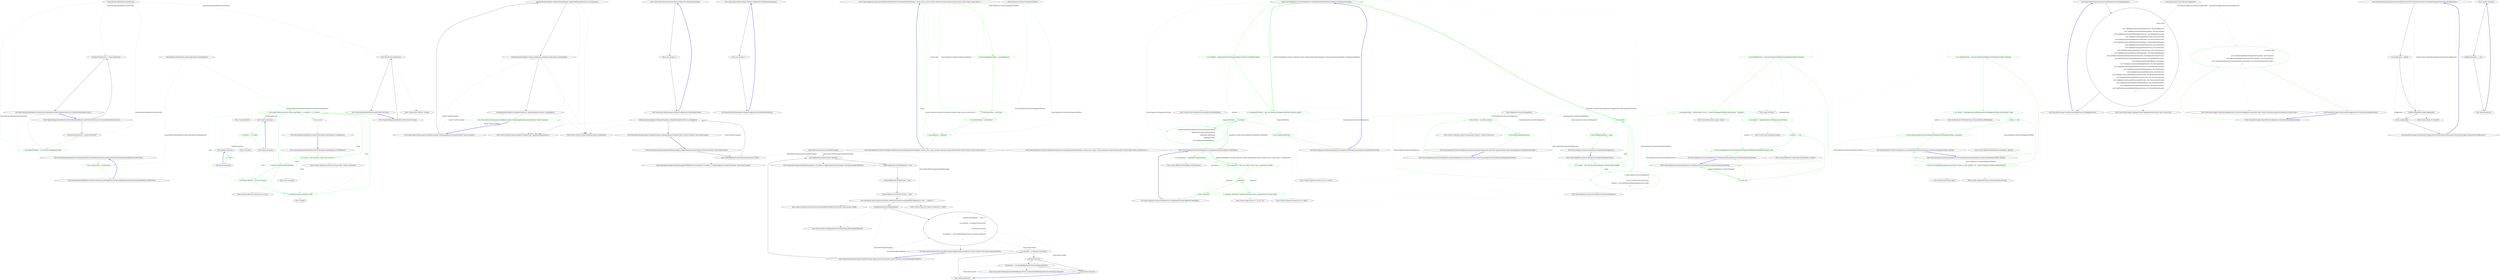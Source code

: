 digraph  {
n7 [label="Nancy.Routing.DefaultRouteCacheProvider", span=""];
n0 [cluster="Nancy.Routing.DefaultRouteCacheProvider.DefaultRouteCacheProvider(System.Func<Nancy.Routing.IRouteCache>)", label="Entry Nancy.Routing.DefaultRouteCacheProvider.DefaultRouteCacheProvider(System.Func<Nancy.Routing.IRouteCache>)", span="18-18"];
n1 [cluster="Nancy.Routing.DefaultRouteCacheProvider.DefaultRouteCacheProvider(System.Func<Nancy.Routing.IRouteCache>)", label="this.RouteCacheFactory = routeCacheFactory", span="20-20"];
n2 [cluster="Nancy.Routing.DefaultRouteCacheProvider.DefaultRouteCacheProvider(System.Func<Nancy.Routing.IRouteCache>)", label="Exit Nancy.Routing.DefaultRouteCacheProvider.DefaultRouteCacheProvider(System.Func<Nancy.Routing.IRouteCache>)", span="18-18"];
n3 [cluster="Nancy.Routing.DefaultRouteCacheProvider.GetCache()", label="Entry Nancy.Routing.DefaultRouteCacheProvider.GetCache()", span="23-23"];
n4 [cluster="Nancy.Routing.DefaultRouteCacheProvider.GetCache()", label="return this.RouteCacheFactory();", span="25-25"];
n5 [cluster="Nancy.Routing.DefaultRouteCacheProvider.GetCache()", label="Exit Nancy.Routing.DefaultRouteCacheProvider.GetCache()", span="23-23"];
n6 [cluster="System.Func<TResult>.Invoke()", label="Entry System.Func<TResult>.Invoke()", span="0-0"];
d2 [cluster="Nancy.Routing.DefaultRouteCacheProvider.DefaultRouteCacheProvider(System.Func<Nancy.Routing.IRouteCache>)", color=green, community=0, label="1: this.diagnosticObject = new RouteCacheDiagnostics(this)", span="44-44"];
d1 [cluster="Nancy.Routing.DefaultRouteCacheProvider.DefaultRouteCacheProvider(System.Func<Nancy.Routing.IRouteCache>)", label="this.RouteCacheFactory = routeCacheFactory", span="42-42"];
d4 [cluster="Nancy.Routing.DefaultRouteCacheProvider.RouteCacheDiagnostics.RouteCacheDiagnostics(Nancy.Routing.DefaultRouteCacheProvider)", label="Entry Nancy.Routing.DefaultRouteCacheProvider.RouteCacheDiagnostics.RouteCacheDiagnostics(Nancy.Routing.DefaultRouteCacheProvider)", span="56-56"];
d9 [cluster="Nancy.Routing.DefaultRouteCacheProvider.RouteCacheDiagnostics.RouteCacheDiagnostics(Nancy.Routing.DefaultRouteCacheProvider)", color=green, community=0, label="0: this.cacheProvider = cacheProvider", span="58-58"];
d32 [label="Nancy.Routing.DefaultRouteCacheProvider.RouteCacheDiagnostics", span=""];
d10 [cluster="Nancy.Routing.DefaultRouteCacheProvider.RouteCacheDiagnostics.RouteCacheDiagnostics(Nancy.Routing.DefaultRouteCacheProvider)", label="Exit Nancy.Routing.DefaultRouteCacheProvider.RouteCacheDiagnostics.RouteCacheDiagnostics(Nancy.Routing.DefaultRouteCacheProvider)", span="56-56"];
d12 [cluster="Nancy.Routing.DefaultRouteCacheProvider.RouteCacheDiagnostics.GetAllRoutes()", color=green, community=0, label="0: var result = new Dictionary<string, IList<string>>()", span="63-63"];
d11 [cluster="Nancy.Routing.DefaultRouteCacheProvider.RouteCacheDiagnostics.GetAllRoutes()", label="Entry Nancy.Routing.DefaultRouteCacheProvider.RouteCacheDiagnostics.GetAllRoutes()", span="61-61"];
d13 [cluster="Nancy.Routing.DefaultRouteCacheProvider.RouteCacheDiagnostics.GetAllRoutes()", color=green, community=0, label="1: this.cacheProvider.GetCache().Values.SelectMany(t => t.Select(t1 => t1.Item2))", span="65-65"];
d19 [cluster="System.Collections.Generic.Dictionary<TKey, TValue>.Dictionary()", label="Entry System.Collections.Generic.Dictionary<TKey, TValue>.Dictionary()", span="0-0"];
d14 [cluster="Nancy.Routing.DefaultRouteCacheProvider.RouteCacheDiagnostics.GetAllRoutes()", color=green, community=0, label="0: !result.ContainsKey(entry.Method)", span="67-67"];
d15 [cluster="Nancy.Routing.DefaultRouteCacheProvider.RouteCacheDiagnostics.GetAllRoutes()", color=green, community=0, label="1: result[entry.Method] = new List<string>()", span="69-69"];
d16 [cluster="Nancy.Routing.DefaultRouteCacheProvider.RouteCacheDiagnostics.GetAllRoutes()", color=green, community=0, label="0: result[entry.Method].Add(entry.Path)", span="72-72"];
d17 [cluster="Nancy.Routing.DefaultRouteCacheProvider.RouteCacheDiagnostics.GetAllRoutes()", color=green, community=0, label="1: return result;", span="75-75"];
d20 [cluster="Unk.SelectMany", label="Entry Unk.SelectMany", span=""];
d24 [cluster="lambda expression", label="Entry lambda expression", span="65-65"];
d21 [cluster="Unk.ContainsKey", label="Entry Unk.ContainsKey", span=""];
d22 [cluster="System.Collections.Generic.List<T>.List()", label="Entry System.Collections.Generic.List<T>.List()", span="0-0"];
d23 [cluster="Unk.Add", label="Entry Unk.Add", span=""];
d18 [cluster="Nancy.Routing.DefaultRouteCacheProvider.RouteCacheDiagnostics.GetAllRoutes()", label="Exit Nancy.Routing.DefaultRouteCacheProvider.RouteCacheDiagnostics.GetAllRoutes()", span="61-61"];
d25 [cluster="lambda expression", color=green, community=0, label="1: t.Select(t1 => t1.Item2)", span="65-65"];
d26 [cluster="lambda expression", label="Exit lambda expression", span="65-65"];
d27 [cluster="Unk.Select", label="Entry Unk.Select", span=""];
d28 [cluster="lambda expression", label="Entry lambda expression", span="65-65"];
d29 [cluster="lambda expression", color=green, community=0, label="1: t1.Item2", span="65-65"];
d30 [cluster="lambda expression", label="Exit lambda expression", span="65-65"];
m0_5 [cluster="TinyIoC.TinyIoCContainer.Register<RegisterType, RegisterImplementation>()", file="DemoBootstrapper.cs", label="Entry TinyIoC.TinyIoCContainer.Register<RegisterType, RegisterImplementation>()", span="1018-1018"];
m0_0 [cluster="Nancy.Demo.Hosting.Aspnet.DemoBootstrapper.ConfigureApplicationContainer(TinyIoC.TinyIoCContainer)", file="DemoBootstrapper.cs", label="Entry Nancy.Demo.Hosting.Aspnet.DemoBootstrapper.ConfigureApplicationContainer(TinyIoC.TinyIoCContainer)", span="16-16"];
m0_1 [cluster="Nancy.Demo.Hosting.Aspnet.DemoBootstrapper.ConfigureApplicationContainer(TinyIoC.TinyIoCContainer)", file="DemoBootstrapper.cs", label="existingContainer.Register<IApplicationDependency, ApplicationDependencyClass>().AsSingleton()", span="20-20"];
m0_2 [cluster="Nancy.Demo.Hosting.Aspnet.DemoBootstrapper.ConfigureApplicationContainer(TinyIoC.TinyIoCContainer)", file="DemoBootstrapper.cs", label="existingContainer.Register<IRazorConfiguration, MyRazorConfiguration>().AsSingleton()", span="21-21"];
m0_3 [cluster="Nancy.Demo.Hosting.Aspnet.DemoBootstrapper.ConfigureApplicationContainer(TinyIoC.TinyIoCContainer)", file="DemoBootstrapper.cs", label="existingContainer.Register<IDiagnosticSessions, DefaultDiagnosticSessions>().AsSingleton()", span="22-22"];
m0_4 [cluster="Nancy.Demo.Hosting.Aspnet.DemoBootstrapper.ConfigureApplicationContainer(TinyIoC.TinyIoCContainer)", color=green, community=0, file="DemoBootstrapper.cs", label="1: Exit Nancy.Demo.Hosting.Aspnet.DemoBootstrapper.ConfigureApplicationContainer(TinyIoC.TinyIoCContainer)", span="16-16"];
m0_23 [cluster="System.Collections.Generic.ICollection<T>.Add(T)", file="DemoBootstrapper.cs", label="Entry System.Collections.Generic.ICollection<T>.Add(T)", span="0-0"];
m0_7 [cluster="Nancy.Demo.Hosting.Aspnet.DemoBootstrapper.ConfigureRequestContainer(TinyIoC.TinyIoCContainer, Nancy.NancyContext)", file="DemoBootstrapper.cs", label="Entry Nancy.Demo.Hosting.Aspnet.DemoBootstrapper.ConfigureRequestContainer(TinyIoC.TinyIoCContainer, Nancy.NancyContext)", span="25-25"];
m0_8 [cluster="Nancy.Demo.Hosting.Aspnet.DemoBootstrapper.ConfigureRequestContainer(TinyIoC.TinyIoCContainer, Nancy.NancyContext)", file="DemoBootstrapper.cs", label="base.ConfigureRequestContainer(existingContainer, context)", span="27-27"];
m0_9 [cluster="Nancy.Demo.Hosting.Aspnet.DemoBootstrapper.ConfigureRequestContainer(TinyIoC.TinyIoCContainer, Nancy.NancyContext)", file="DemoBootstrapper.cs", label="existingContainer.Register<IRequestDependency, RequestDependencyClass>().AsSingleton()", span="29-29"];
m0_10 [cluster="Nancy.Demo.Hosting.Aspnet.DemoBootstrapper.ConfigureRequestContainer(TinyIoC.TinyIoCContainer, Nancy.NancyContext)", file="DemoBootstrapper.cs", label="Exit Nancy.Demo.Hosting.Aspnet.DemoBootstrapper.ConfigureRequestContainer(TinyIoC.TinyIoCContainer, Nancy.NancyContext)", span="25-25"];
m0_6 [cluster="TinyIoC.TinyIoCContainer.RegisterOptions.AsSingleton()", file="DemoBootstrapper.cs", label="Entry TinyIoC.TinyIoCContainer.RegisterOptions.AsSingleton()", span="592-592"];
m0_24 [cluster="Nancy.Session.CookieBasedSessions.Enable(Nancy.Bootstrapper.IPipelines)", file="DemoBootstrapper.cs", label="Entry Nancy.Session.CookieBasedSessions.Enable(Nancy.Bootstrapper.IPipelines)", span="79-79"];
m0_21 [cluster="Nancy.Bootstrapper.NancyBootstrapperBase<TContainer>.ApplicationStartup(TContainer, Nancy.Bootstrapper.IPipelines)", file="DemoBootstrapper.cs", label="Entry Nancy.Bootstrapper.NancyBootstrapperBase<TContainer>.ApplicationStartup(TContainer, Nancy.Bootstrapper.IPipelines)", span="368-368"];
m0_22 [cluster="Nancy.Conventions.StaticContentConventionBuilder.AddDirectory(string, string, params string[])", file="DemoBootstrapper.cs", label="Entry Nancy.Conventions.StaticContentConventionBuilder.AddDirectory(string, string, params string[])", span="28-28"];
m0_30 [cluster="Nancy.Demo.Hosting.Aspnet.HereBeAResponseYouScurvyDog.HereBeAResponseYouScurvyDog(Nancy.Response)", file="DemoBootstrapper.cs", label="Entry Nancy.Demo.Hosting.Aspnet.HereBeAResponseYouScurvyDog.HereBeAResponseYouScurvyDog(Nancy.Response)", span="12-12"];
m0_12 [cluster="Nancy.Demo.Hosting.Aspnet.DemoBootstrapper.ApplicationStartup(TinyIoC.TinyIoCContainer, Nancy.Bootstrapper.IPipelines)", file="DemoBootstrapper.cs", label="Entry Nancy.Demo.Hosting.Aspnet.DemoBootstrapper.ApplicationStartup(TinyIoC.TinyIoCContainer, Nancy.Bootstrapper.IPipelines)", span="32-32"];
m0_13 [cluster="Nancy.Demo.Hosting.Aspnet.DemoBootstrapper.ApplicationStartup(TinyIoC.TinyIoCContainer, Nancy.Bootstrapper.IPipelines)", file="DemoBootstrapper.cs", label="base.ApplicationStartup(container, pipelines)", span="34-34"];
m0_18 [cluster="Nancy.Demo.Hosting.Aspnet.DemoBootstrapper.ApplicationStartup(TinyIoC.TinyIoCContainer, Nancy.Bootstrapper.IPipelines)", file="DemoBootstrapper.cs", label="CookieBasedSessions.Enable(pipelines)", span="42-42"];
m0_19 [cluster="Nancy.Demo.Hosting.Aspnet.DemoBootstrapper.ApplicationStartup(TinyIoC.TinyIoCContainer, Nancy.Bootstrapper.IPipelines)", file="DemoBootstrapper.cs", label="pipelines.AfterRequest += (ctx) =>\r\n            {\r\n                var username = ctx.Request.Query.pirate;\r\n\r\n                if (username.HasValue)\r\n                {\r\n                    ctx.Response = new HereBeAResponseYouScurvyDog(ctx.Response);\r\n                }\r\n            }", span="44-52"];
m0_14 [cluster="Nancy.Demo.Hosting.Aspnet.DemoBootstrapper.ApplicationStartup(TinyIoC.TinyIoCContainer, Nancy.Bootstrapper.IPipelines)", file="DemoBootstrapper.cs", label="StaticConfiguration.EnableDiagnostics = true", span="36-36"];
m0_15 [cluster="Nancy.Demo.Hosting.Aspnet.DemoBootstrapper.ApplicationStartup(TinyIoC.TinyIoCContainer, Nancy.Bootstrapper.IPipelines)", file="DemoBootstrapper.cs", label="StaticConfiguration.DisableCaches = false", span="37-37"];
m0_16 [cluster="Nancy.Demo.Hosting.Aspnet.DemoBootstrapper.ApplicationStartup(TinyIoC.TinyIoCContainer, Nancy.Bootstrapper.IPipelines)", file="DemoBootstrapper.cs", label="StaticConfiguration.DisableErrorTraces = false", span="38-38"];
m0_17 [cluster="Nancy.Demo.Hosting.Aspnet.DemoBootstrapper.ApplicationStartup(TinyIoC.TinyIoCContainer, Nancy.Bootstrapper.IPipelines)", file="DemoBootstrapper.cs", label="this.Conventions.StaticContentsConventions.Add(StaticContentConventionBuilder.AddDirectory(''moo'', ''Content''))", span="40-40"];
m0_20 [cluster="Nancy.Demo.Hosting.Aspnet.DemoBootstrapper.ApplicationStartup(TinyIoC.TinyIoCContainer, Nancy.Bootstrapper.IPipelines)", file="DemoBootstrapper.cs", label="Exit Nancy.Demo.Hosting.Aspnet.DemoBootstrapper.ApplicationStartup(TinyIoC.TinyIoCContainer, Nancy.Bootstrapper.IPipelines)", span="32-32"];
m0_31 [cluster="Nancy.Demo.Hosting.Aspnet.MyRazorConfiguration.GetAssemblyNames()", file="DemoBootstrapper.cs", label="Entry Nancy.Demo.Hosting.Aspnet.MyRazorConfiguration.GetAssemblyNames()", span="66-66"];
m0_32 [cluster="Nancy.Demo.Hosting.Aspnet.MyRazorConfiguration.GetAssemblyNames()", file="DemoBootstrapper.cs", label="return new string[] { };", span="68-68"];
m0_33 [cluster="Nancy.Demo.Hosting.Aspnet.MyRazorConfiguration.GetAssemblyNames()", file="DemoBootstrapper.cs", label="Exit Nancy.Demo.Hosting.Aspnet.MyRazorConfiguration.GetAssemblyNames()", span="66-66"];
m0_11 [cluster="Nancy.Bootstrapper.NancyBootstrapperWithRequestContainerBase<TContainer>.ConfigureRequestContainer(TContainer, Nancy.NancyContext)", file="DemoBootstrapper.cs", label="Entry Nancy.Bootstrapper.NancyBootstrapperWithRequestContainerBase<TContainer>.ConfigureRequestContainer(TContainer, Nancy.NancyContext)", span="108-108"];
m0_25 [cluster="lambda expression", file="DemoBootstrapper.cs", label="Entry lambda expression", span="44-52"];
m0_26 [cluster="lambda expression", file="DemoBootstrapper.cs", label="var username = ctx.Request.Query.pirate", span="46-46"];
m0_28 [cluster="lambda expression", file="DemoBootstrapper.cs", label="ctx.Response = new HereBeAResponseYouScurvyDog(ctx.Response)", span="50-50"];
m0_27 [cluster="lambda expression", file="DemoBootstrapper.cs", label="username.HasValue", span="48-48"];
m0_29 [cluster="lambda expression", file="DemoBootstrapper.cs", label="Exit lambda expression", span="44-52"];
m0_34 [cluster="Nancy.Demo.Hosting.Aspnet.MyRazorConfiguration.GetDefaultNamespaces()", file="DemoBootstrapper.cs", label="Entry Nancy.Demo.Hosting.Aspnet.MyRazorConfiguration.GetDefaultNamespaces()", span="71-71"];
m0_35 [cluster="Nancy.Demo.Hosting.Aspnet.MyRazorConfiguration.GetDefaultNamespaces()", file="DemoBootstrapper.cs", label="return new string[] { };", span="73-73"];
m0_36 [cluster="Nancy.Demo.Hosting.Aspnet.MyRazorConfiguration.GetDefaultNamespaces()", file="DemoBootstrapper.cs", label="Exit Nancy.Demo.Hosting.Aspnet.MyRazorConfiguration.GetDefaultNamespaces()", span="71-71"];
m0_37 [file="DemoBootstrapper.cs", label="Nancy.Demo.Hosting.Aspnet.DemoBootstrapper", span=""];
m5_0 [cluster="Nancy.Diagnostics.InteractiveDiagnosticMethod.InteractiveDiagnosticMethod(object, System.Type, string, System.Collections.Generic.IEnumerable<System.Tuple<string, System.Type>>)", file="InteractiveDiagnosticMethod.cs", label="Entry Nancy.Diagnostics.InteractiveDiagnosticMethod.InteractiveDiagnosticMethod(object, System.Type, string, System.Collections.Generic.IEnumerable<System.Tuple<string, System.Type>>)", span="15-15"];
m5_1 [cluster="Nancy.Diagnostics.InteractiveDiagnosticMethod.InteractiveDiagnosticMethod(object, System.Type, string, System.Collections.Generic.IEnumerable<System.Tuple<string, System.Type>>)", color=green, community=0, file="InteractiveDiagnosticMethod.cs", label="1: this.ParentDiagnosticObject = parentDiagnostic", span="17-17"];
m5_2 [cluster="Nancy.Diagnostics.InteractiveDiagnosticMethod.InteractiveDiagnosticMethod(object, System.Type, string, System.Collections.Generic.IEnumerable<System.Tuple<string, System.Type>>)", color=green, community=0, file="InteractiveDiagnosticMethod.cs", label="0: this.ReturnType = returnType", span="18-18"];
m5_3 [cluster="Nancy.Diagnostics.InteractiveDiagnosticMethod.InteractiveDiagnosticMethod(object, System.Type, string, System.Collections.Generic.IEnumerable<System.Tuple<string, System.Type>>)", color=green, community=0, file="InteractiveDiagnosticMethod.cs", label="0: this.MethodName = methodName", span="19-19"];
m5_4 [cluster="Nancy.Diagnostics.InteractiveDiagnosticMethod.InteractiveDiagnosticMethod(object, System.Type, string, System.Collections.Generic.IEnumerable<System.Tuple<string, System.Type>>)", color=green, community=0, file="InteractiveDiagnosticMethod.cs", label="1: this.Arguments = arguments", span="20-20"];
m5_5 [cluster="Nancy.Diagnostics.InteractiveDiagnosticMethod.InteractiveDiagnosticMethod(object, System.Type, string, System.Collections.Generic.IEnumerable<System.Tuple<string, System.Type>>)", file="InteractiveDiagnosticMethod.cs", label="Exit Nancy.Diagnostics.InteractiveDiagnosticMethod.InteractiveDiagnosticMethod(object, System.Type, string, System.Collections.Generic.IEnumerable<System.Tuple<string, System.Type>>)", span="15-15"];
m5_6 [file="InteractiveDiagnosticMethod.cs", label="Nancy.Diagnostics.InteractiveDiagnosticMethod", span=""];
m6_36 [cluster="Nancy.Diagnostics.InteractiveDiagnostics.GetDiagnosticMethods(Nancy.Diagnostics.IDiagnosticsProvider)", file="InteractiveDiagnostics.cs", label="Entry Nancy.Diagnostics.InteractiveDiagnostics.GetDiagnosticMethods(Nancy.Diagnostics.IDiagnosticsProvider)", span="66-66"];
m6_38 [cluster="Nancy.Diagnostics.InteractiveDiagnostics.GetDiagnosticMethods(Nancy.Diagnostics.IDiagnosticsProvider)", color=green, community=0, file="InteractiveDiagnostics.cs", label="0: var methods = diagnosticsProvider.DiagnosticObject.GetType().GetMethods(Flags)", span="68-68"];
m6_39 [cluster="Nancy.Diagnostics.InteractiveDiagnostics.GetDiagnosticMethods(Nancy.Diagnostics.IDiagnosticsProvider)", color=green, community=0, file="InteractiveDiagnostics.cs", label="0: var diagnosticMethods = new List<InteractiveDiagnosticMethod>(methods.Length)", span="69-69"];
m6_40 [cluster="Nancy.Diagnostics.InteractiveDiagnostics.GetDiagnosticMethods(Nancy.Diagnostics.IDiagnosticsProvider)", color=green, community=0, file="InteractiveDiagnostics.cs", label="1: methods", span="71-71"];
m6_41 [cluster="Nancy.Diagnostics.InteractiveDiagnostics.GetDiagnosticMethods(Nancy.Diagnostics.IDiagnosticsProvider)", color=green, community=1, file="InteractiveDiagnostics.cs", label="0: diagnosticMethods.Add(new InteractiveDiagnosticMethod(\r\n                                            diagnosticsProvider.DiagnosticObject,\r\n                                            methodInfo.ReturnType,\r\n                                            methodInfo.Name,\r\n                                            this.GetArguments(methodInfo)))", span="73-77"];
m6_42 [cluster="Nancy.Diagnostics.InteractiveDiagnostics.GetDiagnosticMethods(Nancy.Diagnostics.IDiagnosticsProvider)", color=green, community=0, file="InteractiveDiagnostics.cs", label="1: return diagnosticMethods;", span="80-80"];
m6_43 [cluster="Nancy.Diagnostics.InteractiveDiagnostics.GetDiagnosticMethods(Nancy.Diagnostics.IDiagnosticsProvider)", file="InteractiveDiagnostics.cs", label="Exit Nancy.Diagnostics.InteractiveDiagnostics.GetDiagnosticMethods(Nancy.Diagnostics.IDiagnosticsProvider)", span="66-66"];
m6_26 [cluster="string.Format(string, object, object)", file="InteractiveDiagnostics.cs", label="Entry string.Format(string, object, object)", span="0-0"];
m6_13 [cluster="object.GetType()", file="InteractiveDiagnostics.cs", label="Entry object.GetType()", span="0-0"];
m6_16 [cluster="string.Format(string, object)", file="InteractiveDiagnostics.cs", label="Entry string.Format(string, object)", span="0-0"];
m6_18 [cluster="Nancy.Diagnostics.InteractiveDiagnostics.GetTemplate(Nancy.Diagnostics.InteractiveDiagnosticMethod)", file="InteractiveDiagnostics.cs", label="Entry Nancy.Diagnostics.InteractiveDiagnostics.GetTemplate(Nancy.Diagnostics.InteractiveDiagnosticMethod)", span="36-36"];
m6_19 [cluster="Nancy.Diagnostics.InteractiveDiagnostics.GetTemplate(Nancy.Diagnostics.InteractiveDiagnosticMethod)", color=green, community=0, file="InteractiveDiagnostics.cs", label="0: var diagObjectType = interactiveDiagnosticMethod.ParentDiagnosticObject.GetType()", span="38-38"];
m6_20 [cluster="Nancy.Diagnostics.InteractiveDiagnostics.GetTemplate(Nancy.Diagnostics.InteractiveDiagnosticMethod)", color=green, community=0, file="InteractiveDiagnostics.cs", label="1: var propertyName = String.Format(''{0}{1}'', interactiveDiagnosticMethod.MethodName, ''Template'')", span="39-39"];
m6_21 [cluster="Nancy.Diagnostics.InteractiveDiagnostics.GetTemplate(Nancy.Diagnostics.InteractiveDiagnosticMethod)", color=green, community=0, file="InteractiveDiagnostics.cs", label="1: var property = diagObjectType.GetProperty(propertyName)", span="40-40"];
m6_24 [cluster="Nancy.Diagnostics.InteractiveDiagnostics.GetTemplate(Nancy.Diagnostics.InteractiveDiagnosticMethod)", color=green, community=0, file="InteractiveDiagnostics.cs", label="0: return (string)property.GetValue(interactiveDiagnosticMethod.ParentDiagnosticObject, null);", span="47-47"];
m6_22 [cluster="Nancy.Diagnostics.InteractiveDiagnostics.GetTemplate(Nancy.Diagnostics.InteractiveDiagnosticMethod)", color=green, community=0, file="InteractiveDiagnostics.cs", label="1: property == null", span="42-42"];
m6_23 [cluster="Nancy.Diagnostics.InteractiveDiagnostics.GetTemplate(Nancy.Diagnostics.InteractiveDiagnosticMethod)", color=green, community=0, file="InteractiveDiagnostics.cs", label="0: return null;", span="44-44"];
m6_25 [cluster="Nancy.Diagnostics.InteractiveDiagnostics.GetTemplate(Nancy.Diagnostics.InteractiveDiagnosticMethod)", file="InteractiveDiagnostics.cs", label="Exit Nancy.Diagnostics.InteractiveDiagnostics.GetTemplate(Nancy.Diagnostics.InteractiveDiagnosticMethod)", span="36-36"];
m6_15 [cluster="System.ArgumentException.ArgumentException(string)", file="InteractiveDiagnostics.cs", label="Entry System.ArgumentException.ArgumentException(string)", span="0-0"];
m6_46 [cluster="Nancy.Diagnostics.InteractiveDiagnostics.GetArguments(System.Reflection.MethodInfo)", file="InteractiveDiagnostics.cs", label="Entry Nancy.Diagnostics.InteractiveDiagnostics.GetArguments(System.Reflection.MethodInfo)", span="83-83"];
m6_47 [cluster="Nancy.Diagnostics.InteractiveDiagnostics.GetArguments(System.Reflection.MethodInfo)", color=green, community=0, file="InteractiveDiagnostics.cs", label="0: var parameters = methodInfo.GetParameters()", span="85-85"];
m6_48 [cluster="Nancy.Diagnostics.InteractiveDiagnostics.GetArguments(System.Reflection.MethodInfo)", color=green, community=0, file="InteractiveDiagnostics.cs", label="0: var arguments = new List<Tuple<string, Type>>(parameters.Length)", span="86-86"];
m6_49 [cluster="Nancy.Diagnostics.InteractiveDiagnostics.GetArguments(System.Reflection.MethodInfo)", color=green, community=0, file="InteractiveDiagnostics.cs", label="1: parameters", span="88-88"];
m6_50 [cluster="Nancy.Diagnostics.InteractiveDiagnostics.GetArguments(System.Reflection.MethodInfo)", color=green, community=0, file="InteractiveDiagnostics.cs", label="0: arguments.Add(Tuple.Create(parameterInfo.Name, parameterInfo.ParameterType))", span="90-90"];
m6_51 [cluster="Nancy.Diagnostics.InteractiveDiagnostics.GetArguments(System.Reflection.MethodInfo)", color=green, community=0, file="InteractiveDiagnostics.cs", label="1: return arguments;", span="93-93"];
m6_52 [cluster="Nancy.Diagnostics.InteractiveDiagnostics.GetArguments(System.Reflection.MethodInfo)", file="InteractiveDiagnostics.cs", label="Exit Nancy.Diagnostics.InteractiveDiagnostics.GetArguments(System.Reflection.MethodInfo)", span="83-83"];
m6_0 [cluster="Nancy.Diagnostics.InteractiveDiagnostics.InteractiveDiagnostics(System.Collections.Generic.IEnumerable<Nancy.Diagnostics.IDiagnosticsProvider>)", file="InteractiveDiagnostics.cs", label="Entry Nancy.Diagnostics.InteractiveDiagnostics.InteractiveDiagnostics(System.Collections.Generic.IEnumerable<Nancy.Diagnostics.IDiagnosticsProvider>)", span="15-15"];
m6_1 [cluster="Nancy.Diagnostics.InteractiveDiagnostics.InteractiveDiagnostics(System.Collections.Generic.IEnumerable<Nancy.Diagnostics.IDiagnosticsProvider>)", color=green, community=0, file="InteractiveDiagnostics.cs", label="1: this.providers = providers.ToArray()", span="17-17"];
m6_2 [cluster="Nancy.Diagnostics.InteractiveDiagnostics.InteractiveDiagnostics(System.Collections.Generic.IEnumerable<Nancy.Diagnostics.IDiagnosticsProvider>)", color=green, community=0, file="InteractiveDiagnostics.cs", label="0: this.BuildAvailableDiagnostics()", span="19-19"];
m6_3 [cluster="Nancy.Diagnostics.InteractiveDiagnostics.InteractiveDiagnostics(System.Collections.Generic.IEnumerable<Nancy.Diagnostics.IDiagnosticsProvider>)", file="InteractiveDiagnostics.cs", label="Exit Nancy.Diagnostics.InteractiveDiagnostics.InteractiveDiagnostics(System.Collections.Generic.IEnumerable<Nancy.Diagnostics.IDiagnosticsProvider>)", span="15-15"];
m6_44 [cluster="System.Type.GetMethods(System.Reflection.BindingFlags)", file="InteractiveDiagnostics.cs", label="Entry System.Type.GetMethods(System.Reflection.BindingFlags)", span="0-0"];
m6_27 [cluster="System.Type.GetProperty(string)", file="InteractiveDiagnostics.cs", label="Entry System.Type.GetProperty(string)", span="0-0"];
m6_28 [cluster="System.Reflection.PropertyInfo.GetValue(object, object[])", file="InteractiveDiagnostics.cs", label="Entry System.Reflection.PropertyInfo.GetValue(object, object[])", span="0-0"];
m6_54 [cluster="System.Tuple.Create<T1, T2>(T1, T2)", file="InteractiveDiagnostics.cs", label="Entry System.Tuple.Create<T1, T2>(T1, T2)", span="0-0"];
m6_17 [cluster="System.Reflection.MethodBase.Invoke(object, object[])", file="InteractiveDiagnostics.cs", label="Entry System.Reflection.MethodBase.Invoke(object, object[])", span="0-0"];
m6_14 [cluster="System.Type.GetMethod(string, System.Reflection.BindingFlags)", file="InteractiveDiagnostics.cs", label="Entry System.Type.GetMethod(string, System.Reflection.BindingFlags)", span="0-0"];
m6_6 [cluster="Nancy.Diagnostics.InteractiveDiagnostics.ExecuteDiagnostic(Nancy.Diagnostics.InteractiveDiagnosticMethod, object[])", file="InteractiveDiagnostics.cs", label="Entry Nancy.Diagnostics.InteractiveDiagnostics.ExecuteDiagnostic(Nancy.Diagnostics.InteractiveDiagnosticMethod, object[])", span="22-22"];
m6_7 [cluster="Nancy.Diagnostics.InteractiveDiagnostics.ExecuteDiagnostic(Nancy.Diagnostics.InteractiveDiagnosticMethod, object[])", color=green, community=0, file="InteractiveDiagnostics.cs", label="0: var diagObjectType = interactiveDiagnosticMethod.ParentDiagnosticObject.GetType()", span="24-24"];
m6_8 [cluster="Nancy.Diagnostics.InteractiveDiagnostics.ExecuteDiagnostic(Nancy.Diagnostics.InteractiveDiagnosticMethod, object[])", color=green, community=0, file="InteractiveDiagnostics.cs", label="1: var method = diagObjectType.GetMethod(interactiveDiagnosticMethod.MethodName, Flags)", span="26-26"];
m6_9 [cluster="Nancy.Diagnostics.InteractiveDiagnostics.ExecuteDiagnostic(Nancy.Diagnostics.InteractiveDiagnosticMethod, object[])", color=green, community=0, file="InteractiveDiagnostics.cs", label="1: method == null", span="28-28"];
m6_11 [cluster="Nancy.Diagnostics.InteractiveDiagnostics.ExecuteDiagnostic(Nancy.Diagnostics.InteractiveDiagnosticMethod, object[])", color=green, community=0, file="InteractiveDiagnostics.cs", label="1: return method.Invoke(interactiveDiagnosticMethod.ParentDiagnosticObject, arguments);", span="33-33"];
m6_10 [cluster="Nancy.Diagnostics.InteractiveDiagnostics.ExecuteDiagnostic(Nancy.Diagnostics.InteractiveDiagnosticMethod, object[])", color=green, community=0, file="InteractiveDiagnostics.cs", label="0: throw new ArgumentException(string.Format(''Unable to locate method: {0}'', interactiveDiagnosticMethod.MethodName));", span="30-30"];
m6_12 [cluster="Nancy.Diagnostics.InteractiveDiagnostics.ExecuteDiagnostic(Nancy.Diagnostics.InteractiveDiagnosticMethod, object[])", file="InteractiveDiagnostics.cs", label="Exit Nancy.Diagnostics.InteractiveDiagnostics.ExecuteDiagnostic(Nancy.Diagnostics.InteractiveDiagnosticMethod, object[])", span="22-22"];
m6_35 [cluster="Nancy.Diagnostics.InteractiveDiagnostic.InteractiveDiagnostic()", file="InteractiveDiagnostics.cs", label="Entry Nancy.Diagnostics.InteractiveDiagnostic.InteractiveDiagnostic()", span="4-4"];
m6_34 [cluster="System.Collections.Generic.List<T>.List(int)", file="InteractiveDiagnostics.cs", label="Entry System.Collections.Generic.List<T>.List(int)", span="0-0"];
m6_37 [cluster="System.Collections.Generic.List<T>.Add(T)", file="InteractiveDiagnostics.cs", label="Entry System.Collections.Generic.List<T>.Add(T)", span="0-0"];
m6_45 [cluster="Nancy.Diagnostics.InteractiveDiagnosticMethod.InteractiveDiagnosticMethod(object, System.Type, string, System.Collections.Generic.IEnumerable<System.Tuple<string, System.Type>>)", file="InteractiveDiagnostics.cs", label="Entry Nancy.Diagnostics.InteractiveDiagnosticMethod.InteractiveDiagnosticMethod(object, System.Type, string, System.Collections.Generic.IEnumerable<System.Tuple<string, System.Type>>)", span="15-15"];
m6_53 [cluster="System.Reflection.MethodBase.GetParameters()", file="InteractiveDiagnostics.cs", label="Entry System.Reflection.MethodBase.GetParameters()", span="0-0"];
m6_5 [cluster="Nancy.Diagnostics.InteractiveDiagnostics.BuildAvailableDiagnostics()", file="InteractiveDiagnostics.cs", label="Entry Nancy.Diagnostics.InteractiveDiagnostics.BuildAvailableDiagnostics()", span="50-50"];
m6_29 [cluster="Nancy.Diagnostics.InteractiveDiagnostics.BuildAvailableDiagnostics()", color=green, community=0, file="InteractiveDiagnostics.cs", label="0: var diags = new List<InteractiveDiagnostic>(this.providers.Length)", span="52-52"];
m6_30 [cluster="Nancy.Diagnostics.InteractiveDiagnostics.BuildAvailableDiagnostics()", color=green, community=0, file="InteractiveDiagnostics.cs", label="1: this.providers", span="54-54"];
m6_31 [cluster="Nancy.Diagnostics.InteractiveDiagnostics.BuildAvailableDiagnostics()", color=green, community=1, file="InteractiveDiagnostics.cs", label="0: diags.Add(new InteractiveDiagnostic\r\n                    {\r\n                        Name = diagnosticsProvider.Name,\r\n                        Methods = this.GetDiagnosticMethods(diagnosticsProvider)\r\n                    })", span="56-60"];
m6_32 [cluster="Nancy.Diagnostics.InteractiveDiagnostics.BuildAvailableDiagnostics()", color=green, community=0, file="InteractiveDiagnostics.cs", label="0: this.AvailableDiagnostics = diags", span="63-63"];
m6_33 [cluster="Nancy.Diagnostics.InteractiveDiagnostics.BuildAvailableDiagnostics()", file="InteractiveDiagnostics.cs", label="Exit Nancy.Diagnostics.InteractiveDiagnostics.BuildAvailableDiagnostics()", span="50-50"];
m6_4 [cluster="System.Collections.Generic.IEnumerable<TSource>.ToArray<TSource>()", file="InteractiveDiagnostics.cs", label="Entry System.Collections.Generic.IEnumerable<TSource>.ToArray<TSource>()", span="0-0"];
m6_55 [file="InteractiveDiagnostics.cs", label="Nancy.Diagnostics.InteractiveDiagnostics", span=""];
m7_9 [cluster="Nancy.Bootstrapper.NancyInternalConfiguration.GetTypeRegistations()", file="NancyInternalConfiguration.cs", label="Entry Nancy.Bootstrapper.NancyInternalConfiguration.GetTypeRegistations()", span="145-145"];
m7_10 [cluster="Nancy.Bootstrapper.NancyInternalConfiguration.GetTypeRegistations()", file="NancyInternalConfiguration.cs", label="return new[]\r\n            {\r\n                new TypeRegistration(typeof(IRouteResolver), this.RouteResolver),\r\n                new TypeRegistration(typeof(INancyEngine), this.NancyEngine),\r\n                new TypeRegistration(typeof(IModuleKeyGenerator), this.ModuleKeyGenerator),\r\n                new TypeRegistration(typeof(IRouteCache), this.RouteCache),\r\n                new TypeRegistration(typeof(IRouteCacheProvider), this.RouteCacheProvider),\r\n                new TypeRegistration(typeof(IRoutePatternMatcher), this.RoutePatternMatcher),\r\n                new TypeRegistration(typeof(IViewLocator), this.ViewLocator),\r\n                new TypeRegistration(typeof(IViewFactory), this.ViewFactory),\r\n                new TypeRegistration(typeof(INancyContextFactory), this.ContextFactory),\r\n                new TypeRegistration(typeof(INancyModuleBuilder), this.NancyModuleBuilder),\r\n                new TypeRegistration(typeof(IResponseFormatterFactory), this.ResponseFormatterFactory),\r\n                new TypeRegistration(typeof(IModelBinderLocator), this.ModelBinderLocator), \r\n                new TypeRegistration(typeof(IBinder), this.Binder), \r\n                new TypeRegistration(typeof(BindingDefaults), this.BindingDefaults), \r\n                new TypeRegistration(typeof(IFieldNameConverter), this.FieldNameConverter), \r\n                new TypeRegistration(typeof(IViewResolver), this.ViewResolver),\r\n                new TypeRegistration(typeof(IViewCache), this.ViewCache),\r\n                new TypeRegistration(typeof(IRenderContextFactory), this.RenderContextFactory),\r\n                new TypeRegistration(typeof(IViewLocationCache), this.ViewLocationCache),\r\n                new TypeRegistration(typeof(IViewLocationProvider), this.ViewLocationProvider),\r\n                new TypeRegistration(typeof(ICsrfTokenValidator), this.CsrfTokenValidator), \r\n                new TypeRegistration(typeof(IObjectSerializer), this.ObjectSerializer), \r\n                new TypeRegistration(typeof(IModelValidatorLocator), this.ModelValidatorLocator)\r\n            };", span="147-172"];
m7_11 [cluster="Nancy.Bootstrapper.NancyInternalConfiguration.GetTypeRegistations()", file="NancyInternalConfiguration.cs", label="Exit Nancy.Bootstrapper.NancyInternalConfiguration.GetTypeRegistations()", span="145-145"];
m7_12 [cluster="Nancy.Bootstrapper.TypeRegistration.TypeRegistration(System.Type, System.Type)", file="NancyInternalConfiguration.cs", label="Entry Nancy.Bootstrapper.TypeRegistration.TypeRegistration(System.Type, System.Type)", span="14-14"];
m7_3 [cluster="Nancy.Bootstrapper.NancyInternalConfiguration.WithOverrides(System.Action<Nancy.Bootstrapper.NancyInternalConfiguration>)", file="NancyInternalConfiguration.cs", label="Entry Nancy.Bootstrapper.NancyInternalConfiguration.WithOverrides(System.Action<Nancy.Bootstrapper.NancyInternalConfiguration>)", span="132-132"];
m7_4 [cluster="Nancy.Bootstrapper.NancyInternalConfiguration.WithOverrides(System.Action<Nancy.Bootstrapper.NancyInternalConfiguration>)", file="NancyInternalConfiguration.cs", label="var configuration = Default", span="134-134"];
m7_5 [cluster="Nancy.Bootstrapper.NancyInternalConfiguration.WithOverrides(System.Action<Nancy.Bootstrapper.NancyInternalConfiguration>)", file="NancyInternalConfiguration.cs", label="configurationBuilder.Invoke(configuration)", span="136-136"];
m7_6 [cluster="Nancy.Bootstrapper.NancyInternalConfiguration.WithOverrides(System.Action<Nancy.Bootstrapper.NancyInternalConfiguration>)", file="NancyInternalConfiguration.cs", label="return configuration;", span="138-138"];
m7_7 [cluster="Nancy.Bootstrapper.NancyInternalConfiguration.WithOverrides(System.Action<Nancy.Bootstrapper.NancyInternalConfiguration>)", file="NancyInternalConfiguration.cs", label="Exit Nancy.Bootstrapper.NancyInternalConfiguration.WithOverrides(System.Action<Nancy.Bootstrapper.NancyInternalConfiguration>)", span="132-132"];
m7_16 [cluster="Nancy.Bootstrapper.CollectionTypeRegistration.CollectionTypeRegistration(System.Type, System.Collections.Generic.IEnumerable<System.Type>)", file="NancyInternalConfiguration.cs", label="Entry Nancy.Bootstrapper.CollectionTypeRegistration.CollectionTypeRegistration(System.Type, System.Collections.Generic.IEnumerable<System.Type>)", span="19-19"];
m7_8 [cluster="System.Action<T>.Invoke(T)", file="NancyInternalConfiguration.cs", label="Entry System.Action<T>.Invoke(T)", span="0-0"];
m7_0 [cluster="lambda expression", file="NancyInternalConfiguration.cs", label="Entry lambda expression", span="118-118"];
m7_1 [cluster="lambda expression", file="NancyInternalConfiguration.cs", label="tr.RegistrationType == null", span="118-118"];
m7_2 [cluster="lambda expression", file="NancyInternalConfiguration.cs", label="Exit lambda expression", span="118-118"];
m7_13 [cluster="Nancy.Bootstrapper.NancyInternalConfiguration.GetCollectionTypeRegistrations()", file="NancyInternalConfiguration.cs", label="Entry Nancy.Bootstrapper.NancyInternalConfiguration.GetCollectionTypeRegistrations()", span="179-179"];
m7_14 [cluster="Nancy.Bootstrapper.NancyInternalConfiguration.GetCollectionTypeRegistrations()", color=green, community=0, file="NancyInternalConfiguration.cs", label="0: return new[]\r\n            {\r\n                new CollectionTypeRegistration(typeof(ISerializer), this.Serializers), \r\n                new CollectionTypeRegistration(typeof(IErrorHandler), this.ErrorHandlers), \r\n                new CollectionTypeRegistration(typeof(IDiagnosticsProvider), this.InteractiveDiagnosticProviders), \r\n            };", span="185-190"];
m7_15 [cluster="Nancy.Bootstrapper.NancyInternalConfiguration.GetCollectionTypeRegistrations()", file="NancyInternalConfiguration.cs", label="Exit Nancy.Bootstrapper.NancyInternalConfiguration.GetCollectionTypeRegistrations()", span="179-179"];
m7_17 [file="NancyInternalConfiguration.cs", label="Nancy.Bootstrapper.NancyInternalConfiguration", span=""];
n7 -> n1  [color=darkseagreen4, key=1, label="Nancy.Routing.DefaultRouteCacheProvider", style=dashed];
n7 -> n4  [color=darkseagreen4, key=1, label="Nancy.Routing.DefaultRouteCacheProvider", style=dashed];
n7 -> d2  [color=green, key=1, label="Nancy.Routing.DefaultRouteCacheProvider", style=dashed];
n7 -> d1  [color=darkseagreen4, key=1, label="Nancy.Routing.DefaultRouteCacheProvider", style=dashed];
n0 -> n1  [key=0, style=solid];
n0 -> d1  [key=0, style=solid];
n1 -> n2  [key=0, style=solid];
n2 -> n0  [color=blue, key=0, style=bold];
n3 -> n4  [key=0, style=solid];
n4 -> n5  [key=0, style=solid];
n4 -> n6  [key=2, style=dotted];
n5 -> n3  [color=blue, key=0, style=bold];
d2 -> n2  [color=green, key=0, style=solid];
d2 -> d4  [color=green, key=2, style=dotted];
d1 -> d2  [color=green, key=0, style=solid];
d4 -> d9  [color=green, key=0, style=solid];
d9 -> d10  [color=green, key=0, style=solid];
d32 -> d9  [color=green, key=1, label="Nancy.Routing.DefaultRouteCacheProvider.RouteCacheDiagnostics", style=dashed];
d32 -> d13  [color=green, key=1, label="Nancy.Routing.DefaultRouteCacheProvider.RouteCacheDiagnostics", style=dashed];
d10 -> d4  [color=blue, key=0, style=bold];
d12 -> d13  [color=green, key=0, style=solid];
d12 -> d19  [color=green, key=2, style=dotted];
d12 -> d14  [color=green, key=1, label=result, style=dashed];
d12 -> d15  [color=green, key=1, label=result, style=dashed];
d12 -> d16  [color=green, key=1, label=result, style=dashed];
d12 -> d17  [color=green, key=1, label=result, style=dashed];
d11 -> d12  [color=green, key=0, style=solid];
d13 -> d14  [color=green, key=0, style=solid];
d13 -> d17  [color=green, key=0, style=solid];
d13 -> n3  [color=green, key=2, style=dotted];
d13 -> d20  [color=green, key=2, style=dotted];
d13 -> d24  [color=green, key=1, label="lambda expression", style=dashed];
d13 -> d15  [color=green, key=1, label=entry, style=dashed];
d13 -> d16  [color=green, key=1, label=entry, style=dashed];
d14 -> d15  [color=green, key=0, style=solid];
d14 -> d16  [color=green, key=0, style=solid];
d14 -> d21  [color=green, key=2, style=dotted];
d15 -> d16  [color=green, key=0, style=solid];
d15 -> d22  [color=green, key=2, style=dotted];
d16 -> d13  [color=green, key=0, style=solid];
d16 -> d23  [color=green, key=2, style=dotted];
d17 -> d18  [color=green, key=0, style=solid];
d24 -> d25  [color=green, key=0, style=solid];
d18 -> d11  [color=blue, key=0, style=bold];
d25 -> d26  [color=green, key=0, style=solid];
d25 -> d27  [color=green, key=2, style=dotted];
d25 -> d28  [color=green, key=1, label="lambda expression", style=dashed];
d26 -> d24  [color=blue, key=0, style=bold];
d28 -> d29  [color=green, key=0, style=solid];
d29 -> d30  [color=green, key=0, style=solid];
d30 -> d28  [color=blue, key=0, style=bold];
m0_0 -> m0_1  [key=0, style=solid];
m0_0 -> m0_2  [color=darkseagreen4, key=1, label="TinyIoC.TinyIoCContainer", style=dashed];
m0_0 -> m0_3  [color=darkseagreen4, key=1, label="TinyIoC.TinyIoCContainer", style=dashed];
m0_0 -> m0_4  [color=green, key=1, label="TinyIoC.TinyIoCContainer", style=dashed];
m0_1 -> m0_2  [key=0, style=solid];
m0_1 -> m0_5  [key=2, style=dotted];
m0_1 -> m0_6  [key=2, style=dotted];
m0_2 -> m0_3  [key=0, style=solid];
m0_2 -> m0_5  [key=2, style=dotted];
m0_2 -> m0_6  [key=2, style=dotted];
m0_3 -> m0_4  [color=green, key=0, style=solid];
m0_3 -> m0_5  [key=2, style=dotted];
m0_3 -> m0_6  [key=2, style=dotted];
m0_4 -> m0_4  [color=green, key=0, style=solid];
m0_4 -> m0_5  [color=green, key=2, style=dotted];
m0_4 -> m0_6  [color=green, key=2, style=dotted];
m0_4 -> m0_0  [color=blue, key=0, style=bold];
m0_7 -> m0_8  [key=0, style=solid];
m0_7 -> m0_9  [color=darkseagreen4, key=1, label="TinyIoC.TinyIoCContainer", style=dashed];
m0_8 -> m0_9  [key=0, style=solid];
m0_8 -> m0_11  [key=2, style=dotted];
m0_9 -> m0_10  [key=0, style=solid];
m0_9 -> m0_5  [key=2, style=dotted];
m0_9 -> m0_6  [key=2, style=dotted];
m0_10 -> m0_7  [color=blue, key=0, style=bold];
m0_12 -> m0_13  [key=0, style=solid];
m0_12 -> m0_18  [color=darkseagreen4, key=1, label="Nancy.Bootstrapper.IPipelines", style=dashed];
m0_12 -> m0_19  [color=darkseagreen4, key=1, label="Nancy.Bootstrapper.IPipelines", style=dashed];
m0_13 -> m0_14  [key=0, style=solid];
m0_13 -> m0_21  [key=2, style=dotted];
m0_18 -> m0_19  [key=0, style=solid];
m0_18 -> m0_24  [key=2, style=dotted];
m0_19 -> m0_20  [key=0, style=solid];
m0_19 -> m0_26  [color=darkseagreen4, key=1, label="Nancy.NancyContext", style=dashed];
m0_19 -> m0_28  [color=darkseagreen4, key=1, label="Nancy.NancyContext", style=dashed];
m0_14 -> m0_15  [key=0, style=solid];
m0_15 -> m0_16  [key=0, style=solid];
m0_16 -> m0_17  [key=0, style=solid];
m0_17 -> m0_18  [key=0, style=solid];
m0_17 -> m0_22  [key=2, style=dotted];
m0_17 -> m0_23  [key=2, style=dotted];
m0_20 -> m0_12  [color=blue, key=0, style=bold];
m0_31 -> m0_32  [key=0, style=solid];
m0_32 -> m0_33  [key=0, style=solid];
m0_33 -> m0_31  [color=blue, key=0, style=bold];
m0_25 -> m0_26  [key=0, style=solid];
m0_25 -> m0_28  [color=darkseagreen4, key=1, label="Nancy.NancyContext", style=dashed];
m0_26 -> m0_27  [key=0, style=solid];
m0_28 -> m0_29  [key=0, style=solid];
m0_28 -> m0_30  [key=2, style=dotted];
m0_27 -> m0_28  [key=0, style=solid];
m0_27 -> m0_29  [key=0, style=solid];
m0_29 -> m0_25  [color=blue, key=0, style=bold];
m0_34 -> m0_35  [key=0, style=solid];
m0_35 -> m0_36  [key=0, style=solid];
m0_36 -> m0_34  [color=blue, key=0, style=bold];
m0_37 -> m0_8  [color=darkseagreen4, key=1, label="Nancy.Demo.Hosting.Aspnet.DemoBootstrapper", style=dashed];
m0_37 -> m0_13  [color=darkseagreen4, key=1, label="Nancy.Demo.Hosting.Aspnet.DemoBootstrapper", style=dashed];
m0_37 -> m0_17  [color=darkseagreen4, key=1, label="Nancy.Demo.Hosting.Aspnet.DemoBootstrapper", style=dashed];
m5_0 -> m5_1  [color=green, key=0, style=solid];
m5_0 -> m5_2  [color=green, key=1, label="System.Type", style=dashed];
m5_0 -> m5_3  [color=green, key=1, label=string, style=dashed];
m5_0 -> m5_4  [color=green, key=1, label="System.Collections.Generic.IEnumerable<System.Tuple<string, System.Type>>", style=dashed];
m5_1 -> m5_2  [color=green, key=0, style=solid];
m5_2 -> m5_3  [color=green, key=0, style=solid];
m5_3 -> m5_4  [color=green, key=0, style=solid];
m5_4 -> m5_5  [color=green, key=0, style=solid];
m5_5 -> m5_0  [color=blue, key=0, style=bold];
m5_6 -> m5_1  [color=green, key=1, label="Nancy.Diagnostics.InteractiveDiagnosticMethod", style=dashed];
m5_6 -> m5_2  [color=green, key=1, label="Nancy.Diagnostics.InteractiveDiagnosticMethod", style=dashed];
m5_6 -> m5_3  [color=green, key=1, label="Nancy.Diagnostics.InteractiveDiagnosticMethod", style=dashed];
m5_6 -> m5_4  [color=green, key=1, label="Nancy.Diagnostics.InteractiveDiagnosticMethod", style=dashed];
m6_36 -> m6_30  [color=green, key=3, label="Parameter variable Nancy.Diagnostics.IDiagnosticsProvider diagnosticsProvider", style=bold];
m6_36 -> m6_38  [color=green, key=0, style=solid];
m6_36 -> m6_41  [color=green, key=1, label="Nancy.Diagnostics.IDiagnosticsProvider", style=dashed];
m6_36 -> m6_39  [color=green, key=3, label="method methodReturn System.Collections.Generic.IEnumerable<Nancy.Diagnostics.InteractiveDiagnosticMethod> GetDiagnosticMethods", style=bold];
m6_38 -> m6_39  [color=green, key=0, style=solid];
m6_38 -> m6_13  [color=green, key=2, style=dotted];
m6_38 -> m6_44  [color=green, key=2, style=dotted];
m6_38 -> m6_40  [color=green, key=1, label=methods, style=dashed];
m6_39 -> m6_41  [color=green, key=1, label=diagnosticMethods, style=dashed];
m6_39 -> m6_40  [color=green, key=0, style=solid];
m6_39 -> m6_34  [color=green, key=2, style=dotted];
m6_39 -> m6_42  [color=green, key=1, label=diagnosticMethods, style=dashed];
m6_40 -> m6_41  [color=green, key=0, style=solid];
m6_40 -> m6_42  [color=green, key=0, style=solid];
m6_41 -> m6_40  [color=green, key=0, style=solid];
m6_41 -> m6_45  [color=green, key=2, style=dotted];
m6_41 -> m6_46  [color=green, key=2, style=dotted];
m6_41 -> m6_37  [color=green, key=2, style=dotted];
m6_42 -> m6_43  [color=green, key=0, style=solid];
m6_43 -> m6_36  [color=blue, key=0, style=bold];
m6_18 -> m6_19  [color=green, key=0, style=solid];
m6_18 -> m6_20  [color=green, key=1, label="Nancy.Diagnostics.InteractiveDiagnosticMethod", style=dashed];
m6_18 -> m6_24  [color=green, key=1, label="Nancy.Diagnostics.InteractiveDiagnosticMethod", style=dashed];
m6_18 -> m6_23  [color=green, key=3, label="method methodReturn string GetTemplate", style=bold];
m6_19 -> m6_20  [color=green, key=0, style=solid];
m6_19 -> m6_13  [color=green, key=2, style=dotted];
m6_19 -> m6_21  [color=green, key=1, label=diagObjectType, style=dashed];
m6_20 -> m6_21  [color=green, key=0, style=solid];
m6_20 -> m6_26  [color=green, key=2, style=dotted];
m6_21 -> m6_24  [color=green, key=1, label=property, style=dashed];
m6_21 -> m6_22  [color=green, key=0, style=solid];
m6_21 -> m6_27  [color=green, key=2, style=dotted];
m6_24 -> m6_25  [color=green, key=0, style=solid];
m6_24 -> m6_28  [color=green, key=2, style=dotted];
m6_22 -> m6_24  [color=green, key=0, style=solid];
m6_22 -> m6_23  [color=green, key=0, style=solid];
m6_23 -> m6_25  [color=green, key=0, style=solid];
m6_25 -> m6_18  [color=blue, key=0, style=bold];
m6_46 -> m6_40  [color=green, key=3, label="Parameter variable System.Reflection.MethodInfo methodInfo", style=bold];
m6_46 -> m6_47  [color=green, key=0, style=solid];
m6_46 -> m6_48  [color=green, key=3, label="method methodReturn System.Collections.Generic.IEnumerable<System.Tuple<string, System.Type>> GetArguments", style=bold];
m6_47 -> m6_48  [color=green, key=0, style=solid];
m6_47 -> m6_53  [color=green, key=2, style=dotted];
m6_47 -> m6_49  [color=green, key=1, label=parameters, style=dashed];
m6_48 -> m6_49  [color=green, key=0, style=solid];
m6_48 -> m6_34  [color=green, key=2, style=dotted];
m6_48 -> m6_50  [color=green, key=1, label=arguments, style=dashed];
m6_48 -> m6_51  [color=green, key=1, label=arguments, style=dashed];
m6_49 -> m6_50  [color=green, key=0, style=solid];
m6_49 -> m6_51  [color=green, key=0, style=solid];
m6_50 -> m6_49  [color=green, key=0, style=solid];
m6_50 -> m6_54  [color=green, key=2, style=dotted];
m6_50 -> m6_37  [color=green, key=2, style=dotted];
m6_51 -> m6_52  [color=green, key=0, style=solid];
m6_52 -> m6_46  [color=blue, key=0, style=bold];
m6_0 -> m6_1  [color=green, key=0, style=solid];
m6_1 -> m6_2  [color=green, key=0, style=solid];
m6_1 -> m6_4  [color=green, key=2, style=dotted];
m6_2 -> m6_3  [color=green, key=0, style=solid];
m6_2 -> m6_5  [color=green, key=2, style=dotted];
m6_3 -> m6_0  [color=blue, key=0, style=bold];
m6_6 -> m6_7  [color=green, key=0, style=solid];
m6_6 -> m6_8  [color=green, key=1, label="Nancy.Diagnostics.InteractiveDiagnosticMethod", style=dashed];
m6_6 -> m6_10  [color=green, key=1, label="Nancy.Diagnostics.InteractiveDiagnosticMethod", style=dashed];
m6_6 -> m6_11  [color=green, key=1, label="Nancy.Diagnostics.InteractiveDiagnosticMethod", style=dashed];
m6_7 -> m6_8  [color=green, key=0, style=solid];
m6_7 -> m6_13  [color=green, key=2, style=dotted];
m6_8 -> m6_9  [color=green, key=0, style=solid];
m6_8 -> m6_14  [color=green, key=2, style=dotted];
m6_8 -> m6_11  [color=green, key=1, label=method, style=dashed];
m6_9 -> m6_10  [color=green, key=0, style=solid];
m6_9 -> m6_11  [color=green, key=0, style=solid];
m6_11 -> m6_12  [color=green, key=0, style=solid];
m6_11 -> m6_17  [color=green, key=2, style=dotted];
m6_10 -> m6_12  [color=green, key=0, style=solid];
m6_10 -> m6_15  [color=green, key=2, style=dotted];
m6_10 -> m6_16  [color=green, key=2, style=dotted];
m6_12 -> m6_6  [color=blue, key=0, style=bold];
m6_5 -> m6_29  [color=green, key=0, style=solid];
m6_29 -> m6_30  [color=green, key=0, style=solid];
m6_29 -> m6_34  [color=green, key=2, style=dotted];
m6_29 -> m6_31  [color=green, key=1, label=diags, style=dashed];
m6_29 -> m6_32  [color=green, key=1, label=diags, style=dashed];
m6_30 -> m6_31  [color=green, key=0, style=solid];
m6_30 -> m6_32  [color=green, key=0, style=solid];
m6_31 -> m6_30  [color=green, key=0, style=solid];
m6_31 -> m6_35  [color=green, key=2, style=dotted];
m6_31 -> m6_36  [color=green, key=2, style=dotted];
m6_31 -> m6_37  [color=green, key=2, style=dotted];
m6_32 -> m6_33  [color=green, key=0, style=solid];
m6_33 -> m6_5  [color=blue, key=0, style=bold];
m6_55 -> m6_1  [color=green, key=1, label="Nancy.Diagnostics.InteractiveDiagnostics", style=dashed];
m6_55 -> m6_2  [color=green, key=1, label="Nancy.Diagnostics.InteractiveDiagnostics", style=dashed];
m6_55 -> m6_29  [color=green, key=1, label="Nancy.Diagnostics.InteractiveDiagnostics", style=dashed];
m6_55 -> m6_30  [color=green, key=1, label="Nancy.Diagnostics.InteractiveDiagnostics", style=dashed];
m6_55 -> m6_31  [color=green, key=1, label="Nancy.Diagnostics.InteractiveDiagnostics", style=dashed];
m6_55 -> m6_32  [color=green, key=1, label="Nancy.Diagnostics.InteractiveDiagnostics", style=dashed];
m6_55 -> m6_41  [color=green, key=1, label="Nancy.Diagnostics.InteractiveDiagnostics", style=dashed];
m7_9 -> m7_10  [key=0, style=solid];
m7_10 -> m7_11  [key=0, style=solid];
m7_10 -> m7_12  [key=2, style=dotted];
m7_11 -> m7_9  [color=blue, key=0, style=bold];
m7_3 -> m7_4  [key=0, style=solid];
m7_3 -> m7_5  [color=darkseagreen4, key=1, label="System.Action<Nancy.Bootstrapper.NancyInternalConfiguration>", style=dashed];
m7_4 -> m7_5  [key=0, style=solid];
m7_4 -> m7_6  [color=darkseagreen4, key=1, label=configuration, style=dashed];
m7_5 -> m7_6  [key=0, style=solid];
m7_5 -> m7_8  [key=2, style=dotted];
m7_6 -> m7_7  [key=0, style=solid];
m7_7 -> m7_3  [color=blue, key=0, style=bold];
m7_0 -> m7_1  [key=0, style=solid];
m7_1 -> m7_2  [key=0, style=solid];
m7_2 -> m7_0  [color=blue, key=0, style=bold];
m7_13 -> m7_14  [color=green, key=0, style=solid];
m7_14 -> m7_15  [color=green, key=0, style=solid];
m7_14 -> m7_16  [color=green, key=2, style=dotted];
m7_15 -> m7_13  [color=blue, key=0, style=bold];
m7_17 -> m7_10  [color=darkseagreen4, key=1, label="Nancy.Bootstrapper.NancyInternalConfiguration", style=dashed];
m7_17 -> m7_14  [color=green, key=1, label="Nancy.Bootstrapper.NancyInternalConfiguration", style=dashed];
}
